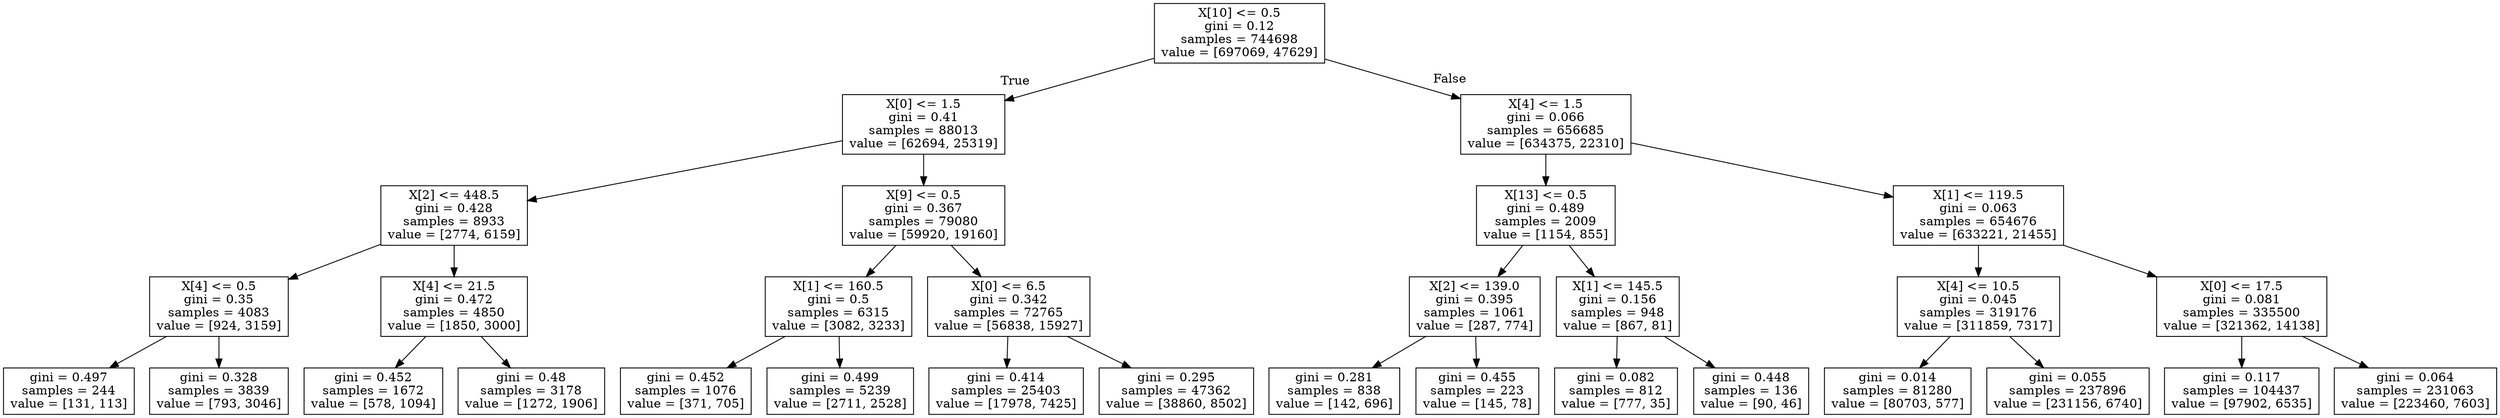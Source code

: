digraph Tree {
node [shape=box] ;
0 [label="X[10] <= 0.5\ngini = 0.12\nsamples = 744698\nvalue = [697069, 47629]"] ;
1 [label="X[0] <= 1.5\ngini = 0.41\nsamples = 88013\nvalue = [62694, 25319]"] ;
0 -> 1 [labeldistance=2.5, labelangle=45, headlabel="True"] ;
2 [label="X[2] <= 448.5\ngini = 0.428\nsamples = 8933\nvalue = [2774, 6159]"] ;
1 -> 2 ;
3 [label="X[4] <= 0.5\ngini = 0.35\nsamples = 4083\nvalue = [924, 3159]"] ;
2 -> 3 ;
4 [label="gini = 0.497\nsamples = 244\nvalue = [131, 113]"] ;
3 -> 4 ;
5 [label="gini = 0.328\nsamples = 3839\nvalue = [793, 3046]"] ;
3 -> 5 ;
6 [label="X[4] <= 21.5\ngini = 0.472\nsamples = 4850\nvalue = [1850, 3000]"] ;
2 -> 6 ;
7 [label="gini = 0.452\nsamples = 1672\nvalue = [578, 1094]"] ;
6 -> 7 ;
8 [label="gini = 0.48\nsamples = 3178\nvalue = [1272, 1906]"] ;
6 -> 8 ;
9 [label="X[9] <= 0.5\ngini = 0.367\nsamples = 79080\nvalue = [59920, 19160]"] ;
1 -> 9 ;
10 [label="X[1] <= 160.5\ngini = 0.5\nsamples = 6315\nvalue = [3082, 3233]"] ;
9 -> 10 ;
11 [label="gini = 0.452\nsamples = 1076\nvalue = [371, 705]"] ;
10 -> 11 ;
12 [label="gini = 0.499\nsamples = 5239\nvalue = [2711, 2528]"] ;
10 -> 12 ;
13 [label="X[0] <= 6.5\ngini = 0.342\nsamples = 72765\nvalue = [56838, 15927]"] ;
9 -> 13 ;
14 [label="gini = 0.414\nsamples = 25403\nvalue = [17978, 7425]"] ;
13 -> 14 ;
15 [label="gini = 0.295\nsamples = 47362\nvalue = [38860, 8502]"] ;
13 -> 15 ;
16 [label="X[4] <= 1.5\ngini = 0.066\nsamples = 656685\nvalue = [634375, 22310]"] ;
0 -> 16 [labeldistance=2.5, labelangle=-45, headlabel="False"] ;
17 [label="X[13] <= 0.5\ngini = 0.489\nsamples = 2009\nvalue = [1154, 855]"] ;
16 -> 17 ;
18 [label="X[2] <= 139.0\ngini = 0.395\nsamples = 1061\nvalue = [287, 774]"] ;
17 -> 18 ;
19 [label="gini = 0.281\nsamples = 838\nvalue = [142, 696]"] ;
18 -> 19 ;
20 [label="gini = 0.455\nsamples = 223\nvalue = [145, 78]"] ;
18 -> 20 ;
21 [label="X[1] <= 145.5\ngini = 0.156\nsamples = 948\nvalue = [867, 81]"] ;
17 -> 21 ;
22 [label="gini = 0.082\nsamples = 812\nvalue = [777, 35]"] ;
21 -> 22 ;
23 [label="gini = 0.448\nsamples = 136\nvalue = [90, 46]"] ;
21 -> 23 ;
24 [label="X[1] <= 119.5\ngini = 0.063\nsamples = 654676\nvalue = [633221, 21455]"] ;
16 -> 24 ;
25 [label="X[4] <= 10.5\ngini = 0.045\nsamples = 319176\nvalue = [311859, 7317]"] ;
24 -> 25 ;
26 [label="gini = 0.014\nsamples = 81280\nvalue = [80703, 577]"] ;
25 -> 26 ;
27 [label="gini = 0.055\nsamples = 237896\nvalue = [231156, 6740]"] ;
25 -> 27 ;
28 [label="X[0] <= 17.5\ngini = 0.081\nsamples = 335500\nvalue = [321362, 14138]"] ;
24 -> 28 ;
29 [label="gini = 0.117\nsamples = 104437\nvalue = [97902, 6535]"] ;
28 -> 29 ;
30 [label="gini = 0.064\nsamples = 231063\nvalue = [223460, 7603]"] ;
28 -> 30 ;
}